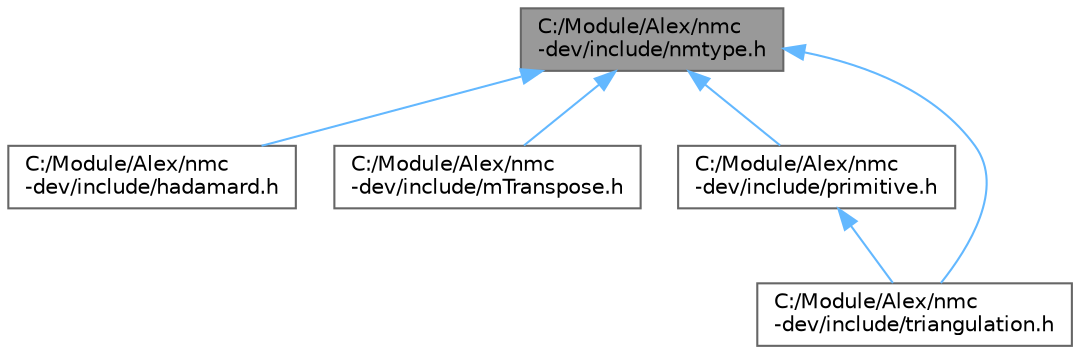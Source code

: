 digraph "C:/Module/Alex/nmc-dev/include/nmtype.h"
{
 // LATEX_PDF_SIZE
  bgcolor="transparent";
  edge [fontname=Helvetica,fontsize=10,labelfontname=Helvetica,labelfontsize=10];
  node [fontname=Helvetica,fontsize=10,shape=box,height=0.2,width=0.4];
  Node1 [id="Node000001",label="C:/Module/Alex/nmc\l-dev/include/nmtype.h",height=0.2,width=0.4,color="gray40", fillcolor="grey60", style="filled", fontcolor="black",tooltip=" "];
  Node1 -> Node2 [id="edge1_Node000001_Node000002",dir="back",color="steelblue1",style="solid",tooltip=" "];
  Node2 [id="Node000002",label="C:/Module/Alex/nmc\l-dev/include/hadamard.h",height=0.2,width=0.4,color="grey40", fillcolor="white", style="filled",URL="$hadamard_8h_source.html",tooltip=" "];
  Node1 -> Node3 [id="edge2_Node000001_Node000003",dir="back",color="steelblue1",style="solid",tooltip=" "];
  Node3 [id="Node000003",label="C:/Module/Alex/nmc\l-dev/include/mTranspose.h",height=0.2,width=0.4,color="grey40", fillcolor="white", style="filled",URL="$m_transpose_8h_source.html",tooltip=" "];
  Node1 -> Node4 [id="edge3_Node000001_Node000004",dir="back",color="steelblue1",style="solid",tooltip=" "];
  Node4 [id="Node000004",label="C:/Module/Alex/nmc\l-dev/include/primitive.h",height=0.2,width=0.4,color="grey40", fillcolor="white", style="filled",URL="$primitive_8h_source.html",tooltip=" "];
  Node4 -> Node5 [id="edge4_Node000004_Node000005",dir="back",color="steelblue1",style="solid",tooltip=" "];
  Node5 [id="Node000005",label="C:/Module/Alex/nmc\l-dev/include/triangulation.h",height=0.2,width=0.4,color="grey40", fillcolor="white", style="filled",URL="$triangulation_8h_source.html",tooltip=" "];
  Node1 -> Node5 [id="edge5_Node000001_Node000005",dir="back",color="steelblue1",style="solid",tooltip=" "];
}
